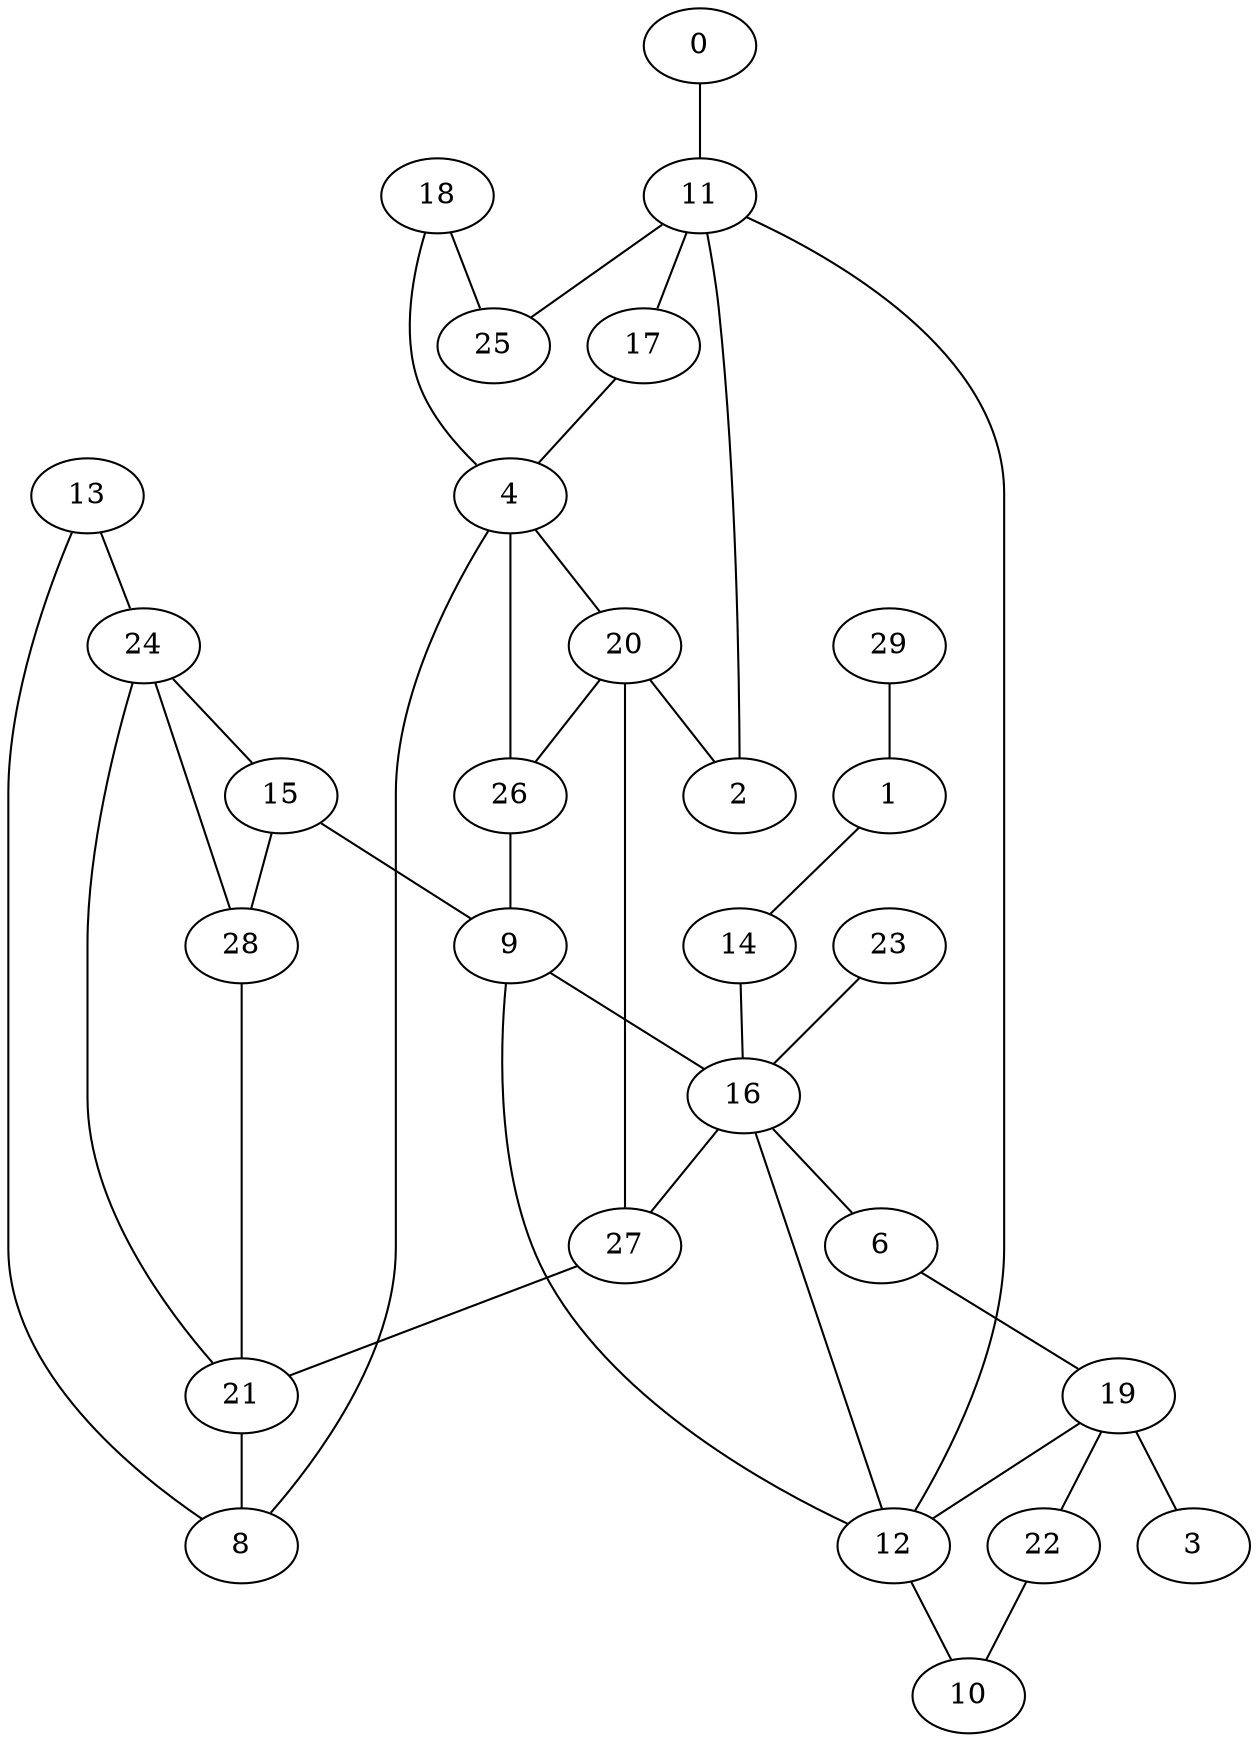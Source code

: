 graph{
   11 -- 17;
   13 -- 24;
   27 -- 21;
   13 -- 8;
   16 -- 12;
   6 -- 19;
   11 -- 25;
   19 -- 12;
   17 -- 4;
   8 -- 4;
   16 -- 6;
   20 -- 26;
   15 -- 28;
   15 -- 9;
   24 -- 28;
   12 -- 10;
   12 -- 11;
   2 -- 11;
   12 -- 9;
   9 -- 16;
   23 -- 16;
   20 -- 27;
   24 -- 15;
   20 -- 2;
   4 -- 26;
   4 -- 20;
   19 -- 3;
   14 -- 16;
   18 -- 4;
   24 -- 21;
   26 -- 9;
   29 -- 1;
   18 -- 25;
   21 -- 8;
   19 -- 22;
   16 -- 27;
   28 -- 21;
   22 -- 10;
   0 -- 11;
   1 -- 14;
}